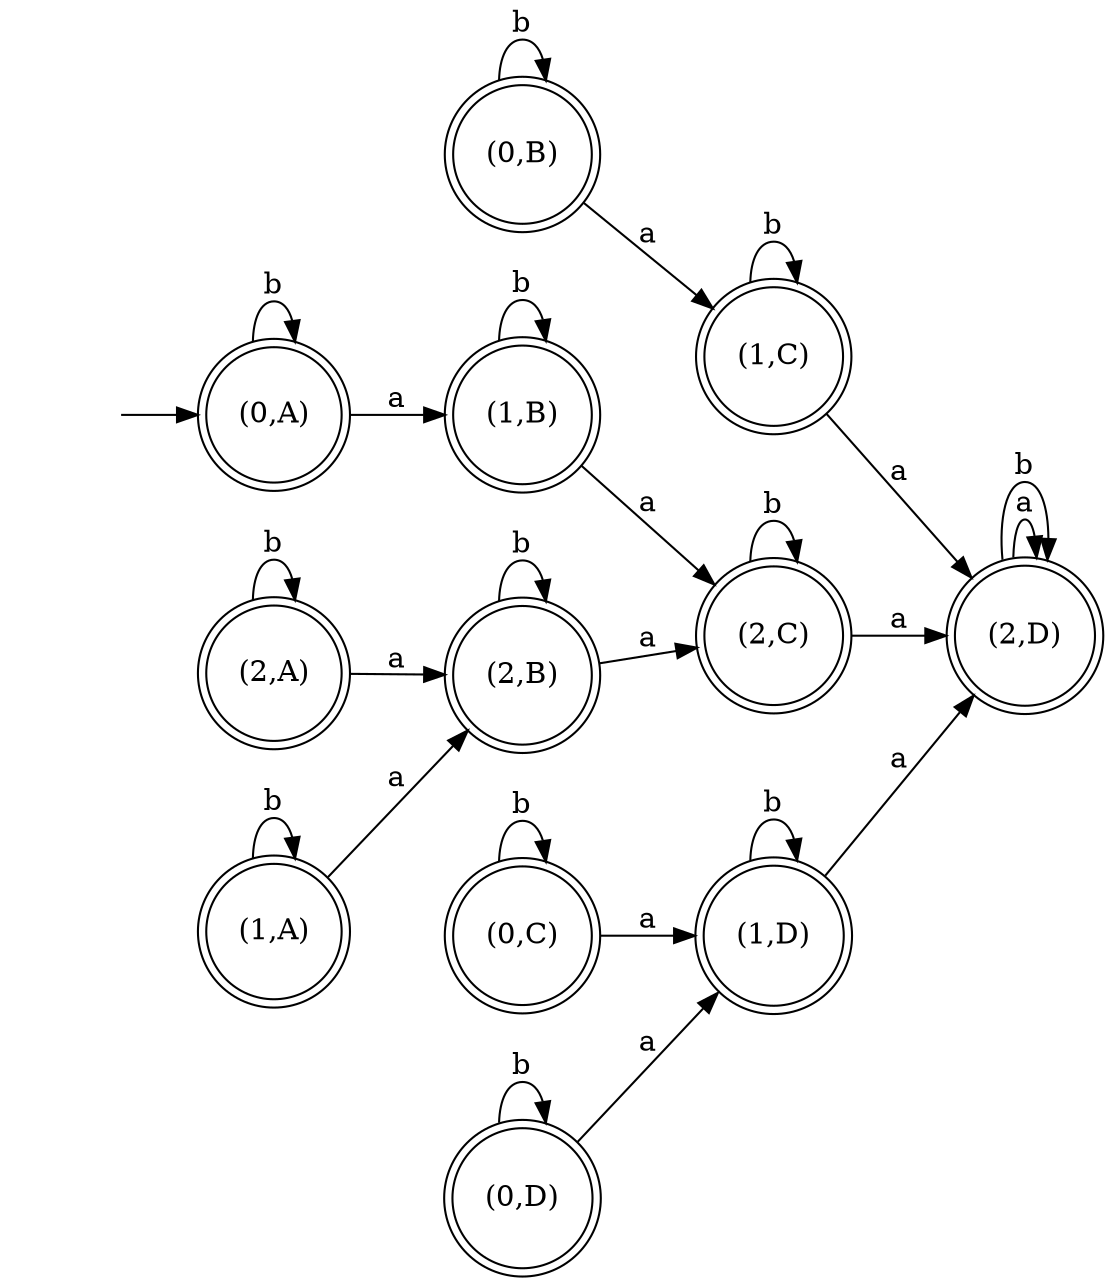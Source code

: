 digraph finite_state_machine {
	rankdir = LR;
	/*size = "4,6"*/
	/*ppi = 300*/
	node [ shape = none ] "";
	node [ shape = doublecircle ];

	"" -> "(0,A)"

	"(0,A)" -> "(1,B)" [ label = "a" ]
	"(0,A)" -> "(0,A)" [ label = "b" ]
	"(0,B)" -> "(1,C)" [ label = "a" ]
	"(0,B)" -> "(0,B)" [ label = "b" ]
	"(0,C)" -> "(1,D)" [ label = "a" ]
	"(0,C)" -> "(0,C)" [ label = "b" ]
	"(0,D)" -> "(1,D)" [ label = "a" ]
	"(0,D)" -> "(0,D)" [ label = "b" ]

	"(1,A)" -> "(2,B)" [ label = "a" ]
	"(1,A)" -> "(1,A)" [ label = "b" ]
	"(1,B)" -> "(2,C)" [ label = "a" ]
	"(1,B)" -> "(1,B)" [ label = "b" ]
	"(1,C)" -> "(2,D)" [ label = "a" ]
	"(1,C)" -> "(1,C)" [ label = "b" ]
	"(1,D)" -> "(2,D)" [ label = "a" ]
	"(1,D)" -> "(1,D)" [ label = "b" ]

	"(2,A)" -> "(2,B)" [ label = "a" ]
	"(2,A)" -> "(2,A)" [ label = "b" ]
	"(2,B)" -> "(2,C)" [ label = "a" ]
	"(2,B)" -> "(2,B)" [ label = "b" ]
	"(2,C)" -> "(2,D)" [ label = "a" ]
	"(2,C)" -> "(2,C)" [ label = "b" ]
	"(2,D)" -> "(2,D)" [ label = "a" ]
	"(2,D)" -> "(2,D)" [ label = "b" ]
}
